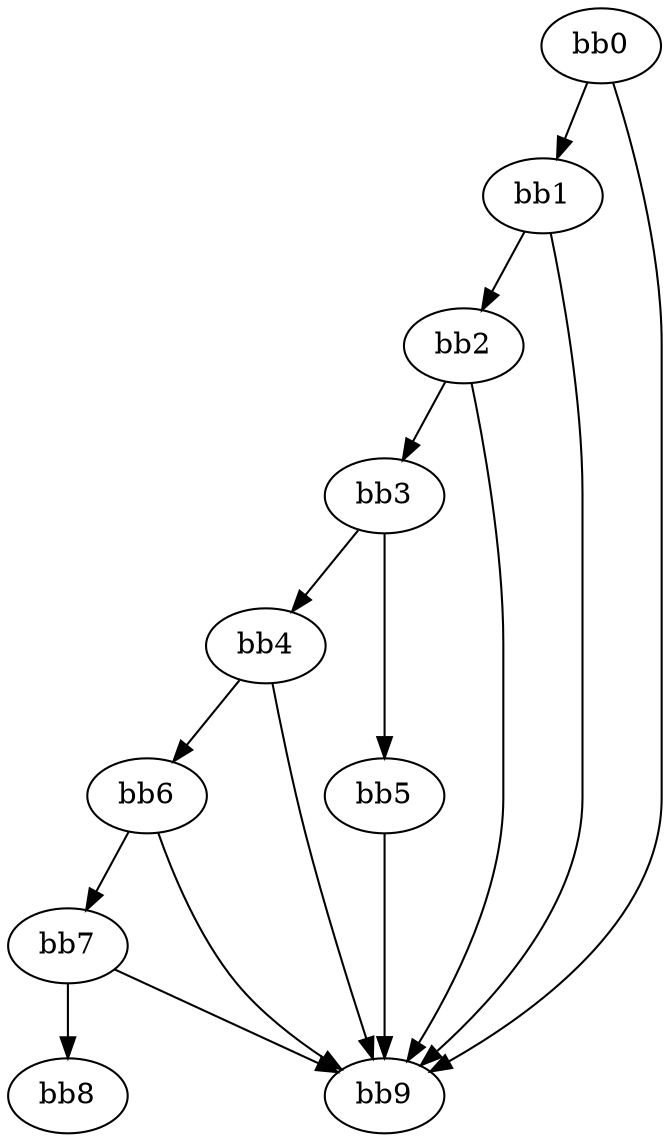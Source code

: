 digraph {
    0 [ label = "bb0\l" ]
    1 [ label = "bb1\l" ]
    2 [ label = "bb2\l" ]
    3 [ label = "bb3\l" ]
    4 [ label = "bb4\l" ]
    5 [ label = "bb5\l" ]
    6 [ label = "bb6\l" ]
    7 [ label = "bb7\l" ]
    8 [ label = "bb8\l" ]
    9 [ label = "bb9\l" ]
    0 -> 1 [ ]
    0 -> 9 [ ]
    1 -> 2 [ ]
    1 -> 9 [ ]
    2 -> 3 [ ]
    2 -> 9 [ ]
    3 -> 4 [ ]
    3 -> 5 [ ]
    4 -> 6 [ ]
    4 -> 9 [ ]
    5 -> 9 [ ]
    6 -> 7 [ ]
    6 -> 9 [ ]
    7 -> 8 [ ]
    7 -> 9 [ ]
}

